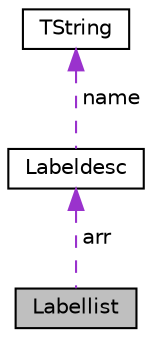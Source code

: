 digraph "Labellist"
{
  edge [fontname="Helvetica",fontsize="10",labelfontname="Helvetica",labelfontsize="10"];
  node [fontname="Helvetica",fontsize="10",shape=record];
  Node1 [label="Labellist",height=0.2,width=0.4,color="black", fillcolor="grey75", style="filled", fontcolor="black"];
  Node2 -> Node1 [dir="back",color="darkorchid3",fontsize="10",style="dashed",label=" arr" ];
  Node2 [label="Labeldesc",height=0.2,width=0.4,color="black", fillcolor="white", style="filled",URL="$struct_labeldesc.html"];
  Node3 -> Node2 [dir="back",color="darkorchid3",fontsize="10",style="dashed",label=" name" ];
  Node3 [label="TString",height=0.2,width=0.4,color="black", fillcolor="white", style="filled",URL="$union_t_string.html"];
}
